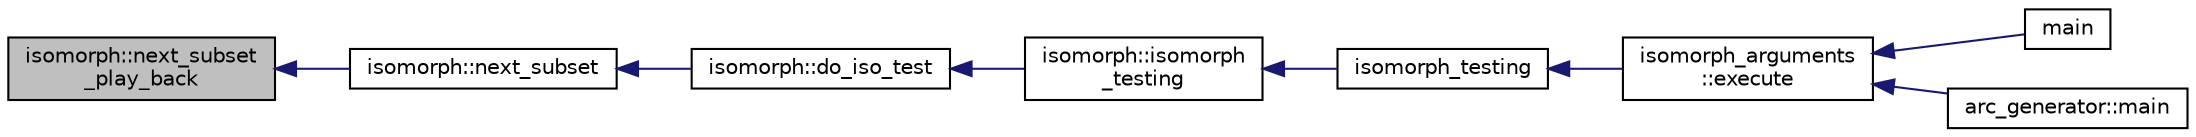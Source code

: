 digraph "isomorph::next_subset_play_back"
{
  edge [fontname="Helvetica",fontsize="10",labelfontname="Helvetica",labelfontsize="10"];
  node [fontname="Helvetica",fontsize="10",shape=record];
  rankdir="LR";
  Node8602 [label="isomorph::next_subset\l_play_back",height=0.2,width=0.4,color="black", fillcolor="grey75", style="filled", fontcolor="black"];
  Node8602 -> Node8603 [dir="back",color="midnightblue",fontsize="10",style="solid",fontname="Helvetica"];
  Node8603 [label="isomorph::next_subset",height=0.2,width=0.4,color="black", fillcolor="white", style="filled",URL="$d3/d5f/classisomorph.html#a9e5876d214f75b10f9b301115ed80002"];
  Node8603 -> Node8604 [dir="back",color="midnightblue",fontsize="10",style="solid",fontname="Helvetica"];
  Node8604 [label="isomorph::do_iso_test",height=0.2,width=0.4,color="black", fillcolor="white", style="filled",URL="$d3/d5f/classisomorph.html#a51fc3bf5cc3a99282a489b2df37ee24e"];
  Node8604 -> Node8605 [dir="back",color="midnightblue",fontsize="10",style="solid",fontname="Helvetica"];
  Node8605 [label="isomorph::isomorph\l_testing",height=0.2,width=0.4,color="black", fillcolor="white", style="filled",URL="$d3/d5f/classisomorph.html#ad7945ec94ba0ba16953482edfaa4da6e"];
  Node8605 -> Node8606 [dir="back",color="midnightblue",fontsize="10",style="solid",fontname="Helvetica"];
  Node8606 [label="isomorph_testing",height=0.2,width=0.4,color="black", fillcolor="white", style="filled",URL="$d4/d7e/isomorph__global_8_c.html#a5a73cbe9f89c4727f086482ee2d238f9"];
  Node8606 -> Node8607 [dir="back",color="midnightblue",fontsize="10",style="solid",fontname="Helvetica"];
  Node8607 [label="isomorph_arguments\l::execute",height=0.2,width=0.4,color="black", fillcolor="white", style="filled",URL="$d5/de4/classisomorph__arguments.html#aa85e472d14906abdd5672dc66027583e"];
  Node8607 -> Node8608 [dir="back",color="midnightblue",fontsize="10",style="solid",fontname="Helvetica"];
  Node8608 [label="main",height=0.2,width=0.4,color="black", fillcolor="white", style="filled",URL="$d1/d5e/blt__main_8_c.html#a217dbf8b442f20279ea00b898af96f52"];
  Node8607 -> Node8609 [dir="back",color="midnightblue",fontsize="10",style="solid",fontname="Helvetica"];
  Node8609 [label="arc_generator::main",height=0.2,width=0.4,color="black", fillcolor="white", style="filled",URL="$d4/d21/classarc__generator.html#ad80140b51b165dad1fe6ab232be7829a"];
}
